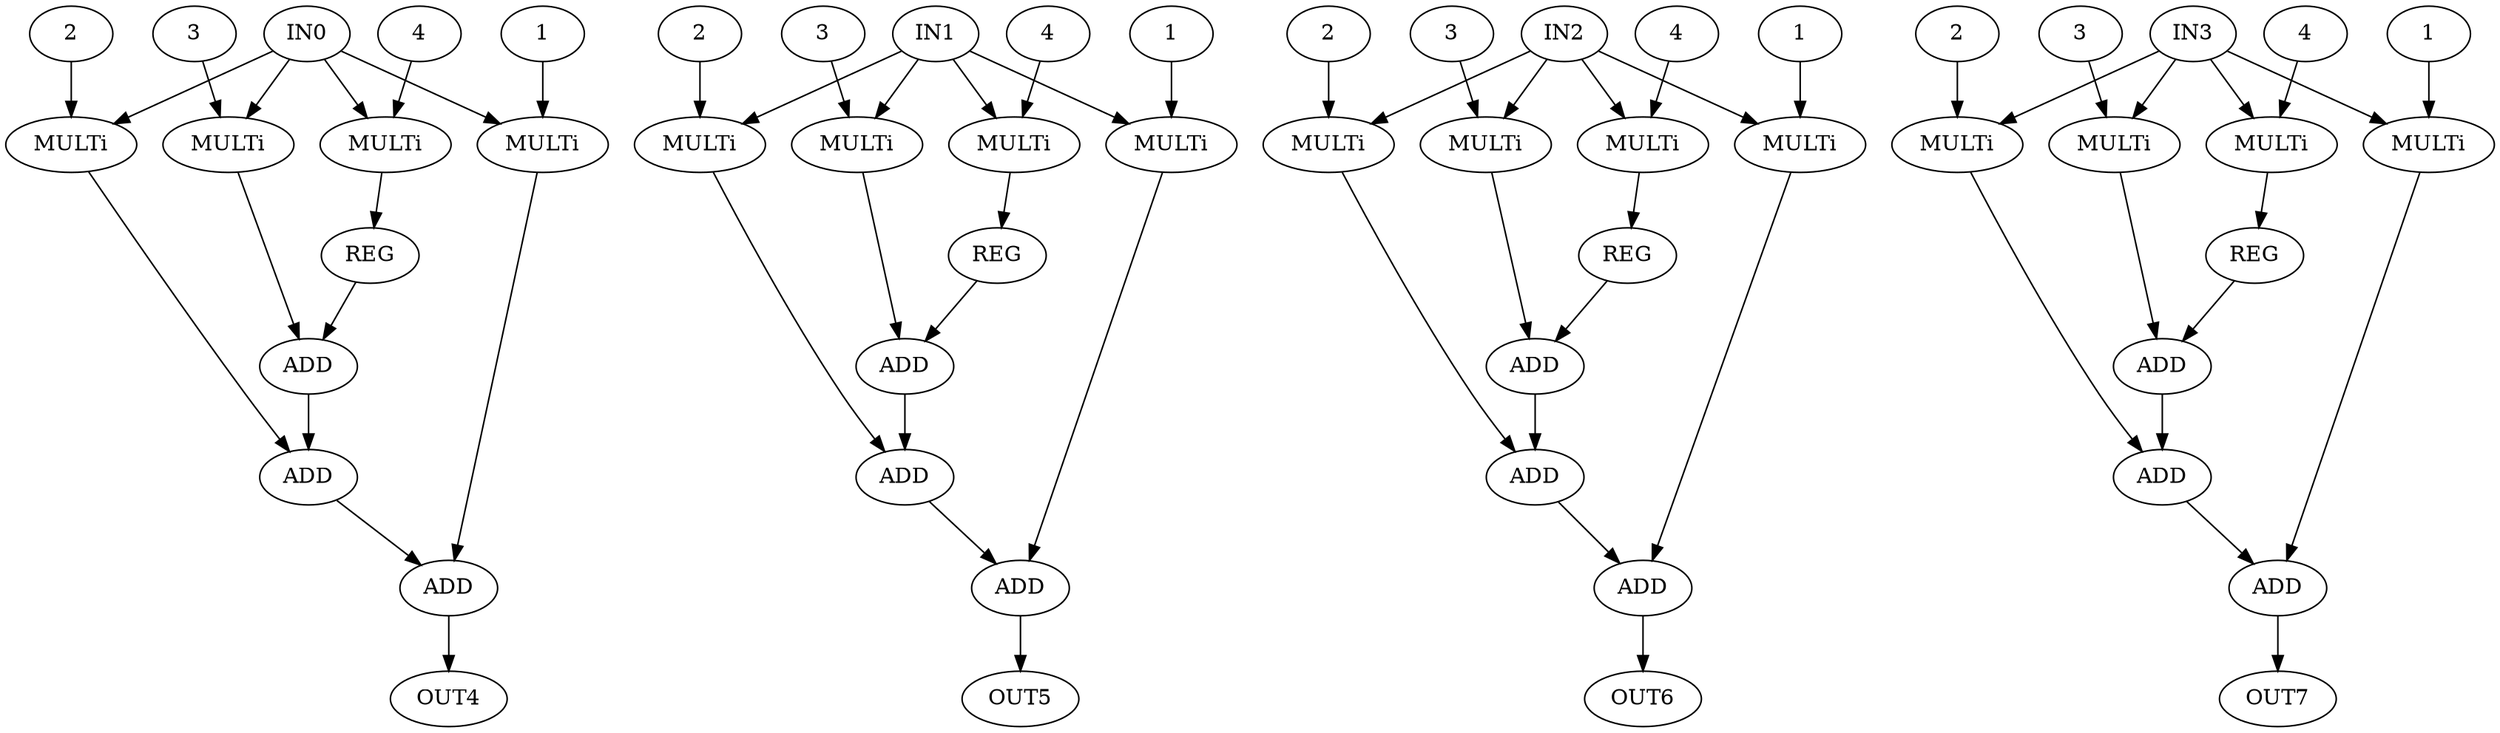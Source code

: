digraph fir{
 0 [ label = IN0 ]
 1 [ label = IN1 ]
 2 [ label = IN2 ]
 3 [ label = IN3 ]
 4 [ label = OUT4 ]
 5 [ label = OUT5 ]
 6 [ label = OUT6 ]
 7 [ label = OUT7 ]
 8 [ label = MULTi, VALUE = 4]
 "8.4"[ label = 4 ]
 9 [ label = REG]
 10 [ label = MULTi, VALUE = 3]
 "10.3"[ label = 3 ]
 11 [ label = ADD]
 12 [ label = MULTi, VALUE = 2]
 "12.2"[ label = 2 ]
 13 [ label = ADD]
 14 [ label = MULTi, VALUE = 1]
 "14.1"[ label = 1 ]
 15 [ label = ADD]
 16 [ label = MULTi, VALUE = 4]
 "16.4"[ label = 4 ]
 17 [ label = REG]
 18 [ label = MULTi, VALUE = 3]
 "18.3"[ label = 3 ]
 19 [ label = ADD]
 20 [ label = MULTi, VALUE = 2]
 "20.2"[ label = 2 ]
 21 [ label = ADD]
 22 [ label = MULTi, VALUE = 1]
 "22.1"[ label = 1 ]
 23 [ label = ADD]
 24 [ label = MULTi, VALUE = 4]
 "24.4"[ label = 4 ]
 25 [ label = REG]
 26 [ label = MULTi, VALUE = 3]
 "26.3"[ label = 3 ]
 27 [ label = ADD]
 28 [ label = MULTi, VALUE = 2]
 "28.2"[ label = 2 ]
 29 [ label = ADD]
 30 [ label = MULTi, VALUE = 1]
 "30.1"[ label = 1 ]
 31 [ label = ADD]
 32 [ label = MULTi, VALUE = 4]
 "32.4"[ label = 4 ]
 33 [ label = REG]
 34 [ label = MULTi, VALUE = 3]
 "34.3"[ label = 3 ]
 35 [ label = ADD]
 36 [ label = MULTi, VALUE = 2]
 "36.2"[ label = 2 ]
 37 [ label = ADD]
 38 [ label = MULTi, VALUE = 1]
 "38.1"[ label = 1 ]
 39 [ label = ADD]
 0 -> 8
 0 -> 10
 0 -> 12
 0 -> 14
 1 -> 16
 1 -> 18
 1 -> 20
 1 -> 22
 2 -> 24
 2 -> 26
 2 -> 28
 2 -> 30
 3 -> 32
 3 -> 34
 3 -> 36
 3 -> 38
 "8.4" -> 8
 8 -> 9
 9 -> 11
 "10.3" -> 10
 10 -> 11
 11 -> 13
 "12.2" -> 12
 12 -> 13
 13 -> 15
 "14.1" -> 14
 14 -> 15
 15 -> 4
 "16.4" -> 16
 16 -> 17
 17 -> 19
 "18.3" -> 18
 18 -> 19
 19 -> 21
 "20.2" -> 20
 20 -> 21
 21 -> 23
 "22.1" -> 22
 22 -> 23
 23 -> 5
 "24.4" -> 24
 24 -> 25
 25 -> 27
 "26.3" -> 26
 26 -> 27
 27 -> 29
 "28.2" -> 28
 28 -> 29
 29 -> 31
 "30.1" -> 30
 30 -> 31
 31 -> 6
 "32.4" -> 32
 32 -> 33
 33 -> 35
 "34.3" -> 34
 34 -> 35
 35 -> 37
 "36.2" -> 36
 36 -> 37
 37 -> 39
 "38.1" -> 38
 38 -> 39
 39 -> 7
}
